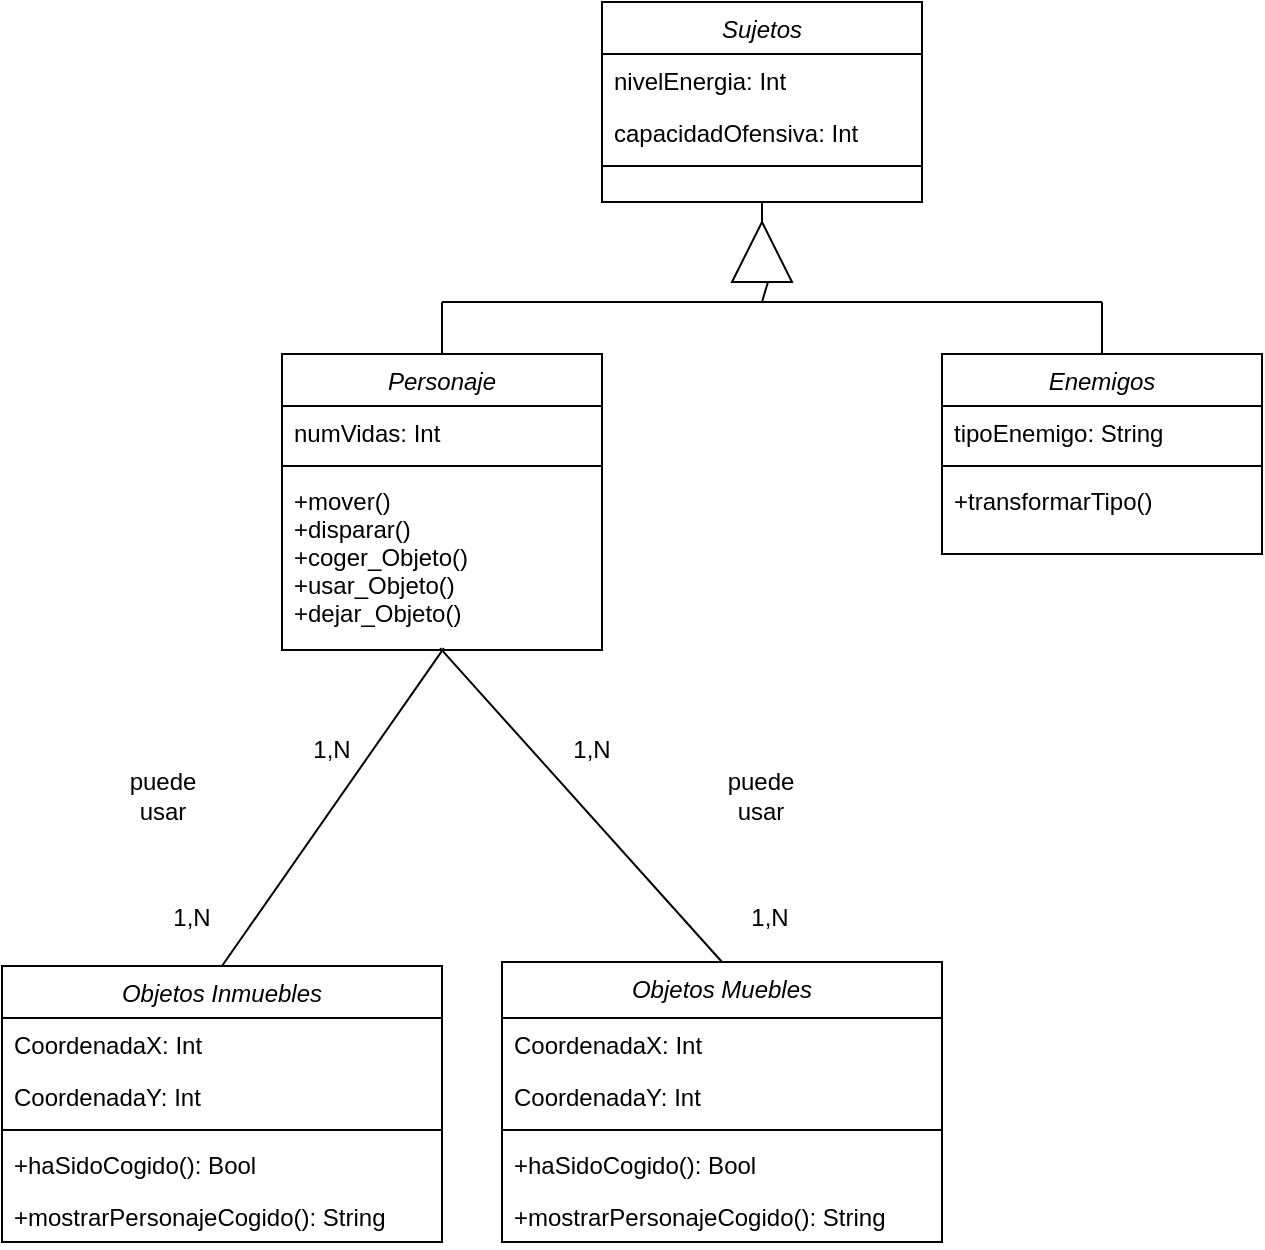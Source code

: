 <mxfile version="24.0.8" type="device">
  <diagram id="C5RBs43oDa-KdzZeNtuy" name="Page-1">
    <mxGraphModel dx="1434" dy="780" grid="1" gridSize="10" guides="1" tooltips="1" connect="1" arrows="1" fold="1" page="1" pageScale="1" pageWidth="827" pageHeight="1169" math="0" shadow="0">
      <root>
        <mxCell id="WIyWlLk6GJQsqaUBKTNV-0" />
        <mxCell id="WIyWlLk6GJQsqaUBKTNV-1" parent="WIyWlLk6GJQsqaUBKTNV-0" />
        <mxCell id="zkfFHV4jXpPFQw0GAbJ--0" value="Personaje" style="swimlane;fontStyle=2;align=center;verticalAlign=top;childLayout=stackLayout;horizontal=1;startSize=26;horizontalStack=0;resizeParent=1;resizeLast=0;collapsible=1;marginBottom=0;rounded=0;shadow=0;strokeWidth=1;" parent="WIyWlLk6GJQsqaUBKTNV-1" vertex="1">
          <mxGeometry x="170" y="266" width="160" height="148" as="geometry">
            <mxRectangle x="230" y="140" width="160" height="26" as="alternateBounds" />
          </mxGeometry>
        </mxCell>
        <mxCell id="zkfFHV4jXpPFQw0GAbJ--2" value="numVidas: Int" style="text;align=left;verticalAlign=top;spacingLeft=4;spacingRight=4;overflow=hidden;rotatable=0;points=[[0,0.5],[1,0.5]];portConstraint=eastwest;rounded=0;shadow=0;html=0;" parent="zkfFHV4jXpPFQw0GAbJ--0" vertex="1">
          <mxGeometry y="26" width="160" height="26" as="geometry" />
        </mxCell>
        <mxCell id="zkfFHV4jXpPFQw0GAbJ--4" value="" style="line;html=1;strokeWidth=1;align=left;verticalAlign=middle;spacingTop=-1;spacingLeft=3;spacingRight=3;rotatable=0;labelPosition=right;points=[];portConstraint=eastwest;" parent="zkfFHV4jXpPFQw0GAbJ--0" vertex="1">
          <mxGeometry y="52" width="160" height="8" as="geometry" />
        </mxCell>
        <mxCell id="zkfFHV4jXpPFQw0GAbJ--5" value="+mover()&#xa;+disparar()&#xa;+coger_Objeto()&#xa;+usar_Objeto()&#xa;+dejar_Objeto()&#xa;" style="text;align=left;verticalAlign=top;spacingLeft=4;spacingRight=4;overflow=hidden;rotatable=0;points=[[0,0.5],[1,0.5]];portConstraint=eastwest;" parent="zkfFHV4jXpPFQw0GAbJ--0" vertex="1">
          <mxGeometry y="60" width="160" height="88" as="geometry" />
        </mxCell>
        <mxCell id="fdnz0NrHF6KVMIKEPqtz-0" value="Enemigos" style="swimlane;fontStyle=2;align=center;verticalAlign=top;childLayout=stackLayout;horizontal=1;startSize=26;horizontalStack=0;resizeParent=1;resizeLast=0;collapsible=1;marginBottom=0;rounded=0;shadow=0;strokeWidth=1;" parent="WIyWlLk6GJQsqaUBKTNV-1" vertex="1">
          <mxGeometry x="500" y="266" width="160" height="100" as="geometry">
            <mxRectangle x="230" y="140" width="160" height="26" as="alternateBounds" />
          </mxGeometry>
        </mxCell>
        <mxCell id="fdnz0NrHF6KVMIKEPqtz-3" value="tipoEnemigo: String" style="text;align=left;verticalAlign=top;spacingLeft=4;spacingRight=4;overflow=hidden;rotatable=0;points=[[0,0.5],[1,0.5]];portConstraint=eastwest;rounded=0;shadow=0;html=0;" parent="fdnz0NrHF6KVMIKEPqtz-0" vertex="1">
          <mxGeometry y="26" width="160" height="26" as="geometry" />
        </mxCell>
        <mxCell id="fdnz0NrHF6KVMIKEPqtz-4" value="" style="line;html=1;strokeWidth=1;align=left;verticalAlign=middle;spacingTop=-1;spacingLeft=3;spacingRight=3;rotatable=0;labelPosition=right;points=[];portConstraint=eastwest;" parent="fdnz0NrHF6KVMIKEPqtz-0" vertex="1">
          <mxGeometry y="52" width="160" height="8" as="geometry" />
        </mxCell>
        <mxCell id="fdnz0NrHF6KVMIKEPqtz-5" value="+transformarTipo()" style="text;align=left;verticalAlign=top;spacingLeft=4;spacingRight=4;overflow=hidden;rotatable=0;points=[[0,0.5],[1,0.5]];portConstraint=eastwest;" parent="fdnz0NrHF6KVMIKEPqtz-0" vertex="1">
          <mxGeometry y="60" width="160" height="26" as="geometry" />
        </mxCell>
        <mxCell id="fdnz0NrHF6KVMIKEPqtz-6" value="Objetos Muebles" style="swimlane;fontStyle=2;align=center;verticalAlign=top;childLayout=stackLayout;horizontal=1;startSize=28;horizontalStack=0;resizeParent=1;resizeLast=0;collapsible=1;marginBottom=0;rounded=0;shadow=0;strokeWidth=1;" parent="WIyWlLk6GJQsqaUBKTNV-1" vertex="1">
          <mxGeometry x="280" y="570" width="220" height="140" as="geometry">
            <mxRectangle x="230" y="140" width="160" height="26" as="alternateBounds" />
          </mxGeometry>
        </mxCell>
        <mxCell id="fdnz0NrHF6KVMIKEPqtz-7" value="CoordenadaX: Int" style="text;align=left;verticalAlign=top;spacingLeft=4;spacingRight=4;overflow=hidden;rotatable=0;points=[[0,0.5],[1,0.5]];portConstraint=eastwest;" parent="fdnz0NrHF6KVMIKEPqtz-6" vertex="1">
          <mxGeometry y="28" width="220" height="26" as="geometry" />
        </mxCell>
        <mxCell id="fdnz0NrHF6KVMIKEPqtz-8" value="CoordenadaY: Int" style="text;align=left;verticalAlign=top;spacingLeft=4;spacingRight=4;overflow=hidden;rotatable=0;points=[[0,0.5],[1,0.5]];portConstraint=eastwest;rounded=0;shadow=0;html=0;" parent="fdnz0NrHF6KVMIKEPqtz-6" vertex="1">
          <mxGeometry y="54" width="220" height="26" as="geometry" />
        </mxCell>
        <mxCell id="fdnz0NrHF6KVMIKEPqtz-10" value="" style="line;html=1;strokeWidth=1;align=left;verticalAlign=middle;spacingTop=-1;spacingLeft=3;spacingRight=3;rotatable=0;labelPosition=right;points=[];portConstraint=eastwest;" parent="fdnz0NrHF6KVMIKEPqtz-6" vertex="1">
          <mxGeometry y="80" width="220" height="8" as="geometry" />
        </mxCell>
        <mxCell id="fdnz0NrHF6KVMIKEPqtz-11" value="+haSidoCogido(): Bool" style="text;align=left;verticalAlign=top;spacingLeft=4;spacingRight=4;overflow=hidden;rotatable=0;points=[[0,0.5],[1,0.5]];portConstraint=eastwest;" parent="fdnz0NrHF6KVMIKEPqtz-6" vertex="1">
          <mxGeometry y="88" width="220" height="26" as="geometry" />
        </mxCell>
        <mxCell id="dsYmY4tR_mQZWejMVW68-0" value="+mostrarPersonajeCogido(): String" style="text;align=left;verticalAlign=top;spacingLeft=4;spacingRight=4;overflow=hidden;rotatable=0;points=[[0,0.5],[1,0.5]];portConstraint=eastwest;" vertex="1" parent="fdnz0NrHF6KVMIKEPqtz-6">
          <mxGeometry y="114" width="220" height="26" as="geometry" />
        </mxCell>
        <mxCell id="fdnz0NrHF6KVMIKEPqtz-12" value="Objetos Inmuebles" style="swimlane;fontStyle=2;align=center;verticalAlign=top;childLayout=stackLayout;horizontal=1;startSize=26;horizontalStack=0;resizeParent=1;resizeLast=0;collapsible=1;marginBottom=0;rounded=0;shadow=0;strokeWidth=1;" parent="WIyWlLk6GJQsqaUBKTNV-1" vertex="1">
          <mxGeometry x="30" y="572" width="220" height="138" as="geometry">
            <mxRectangle x="230" y="140" width="160" height="26" as="alternateBounds" />
          </mxGeometry>
        </mxCell>
        <mxCell id="fdnz0NrHF6KVMIKEPqtz-13" value="CoordenadaX: Int" style="text;align=left;verticalAlign=top;spacingLeft=4;spacingRight=4;overflow=hidden;rotatable=0;points=[[0,0.5],[1,0.5]];portConstraint=eastwest;" parent="fdnz0NrHF6KVMIKEPqtz-12" vertex="1">
          <mxGeometry y="26" width="220" height="26" as="geometry" />
        </mxCell>
        <mxCell id="fdnz0NrHF6KVMIKEPqtz-14" value="CoordenadaY: Int" style="text;align=left;verticalAlign=top;spacingLeft=4;spacingRight=4;overflow=hidden;rotatable=0;points=[[0,0.5],[1,0.5]];portConstraint=eastwest;rounded=0;shadow=0;html=0;" parent="fdnz0NrHF6KVMIKEPqtz-12" vertex="1">
          <mxGeometry y="52" width="220" height="26" as="geometry" />
        </mxCell>
        <mxCell id="fdnz0NrHF6KVMIKEPqtz-16" value="" style="line;html=1;strokeWidth=1;align=left;verticalAlign=middle;spacingTop=-1;spacingLeft=3;spacingRight=3;rotatable=0;labelPosition=right;points=[];portConstraint=eastwest;" parent="fdnz0NrHF6KVMIKEPqtz-12" vertex="1">
          <mxGeometry y="78" width="220" height="8" as="geometry" />
        </mxCell>
        <mxCell id="fdnz0NrHF6KVMIKEPqtz-17" value="+haSidoCogido(): Bool" style="text;align=left;verticalAlign=top;spacingLeft=4;spacingRight=4;overflow=hidden;rotatable=0;points=[[0,0.5],[1,0.5]];portConstraint=eastwest;" parent="fdnz0NrHF6KVMIKEPqtz-12" vertex="1">
          <mxGeometry y="86" width="220" height="26" as="geometry" />
        </mxCell>
        <mxCell id="dsYmY4tR_mQZWejMVW68-1" value="+mostrarPersonajeCogido(): String" style="text;align=left;verticalAlign=top;spacingLeft=4;spacingRight=4;overflow=hidden;rotatable=0;points=[[0,0.5],[1,0.5]];portConstraint=eastwest;" vertex="1" parent="fdnz0NrHF6KVMIKEPqtz-12">
          <mxGeometry y="112" width="220" height="26" as="geometry" />
        </mxCell>
        <mxCell id="fdnz0NrHF6KVMIKEPqtz-18" value="" style="endArrow=none;html=1;rounded=0;exitX=0.5;exitY=0;exitDx=0;exitDy=0;entryX=0.494;entryY=0.989;entryDx=0;entryDy=0;entryPerimeter=0;" parent="WIyWlLk6GJQsqaUBKTNV-1" source="fdnz0NrHF6KVMIKEPqtz-6" target="zkfFHV4jXpPFQw0GAbJ--5" edge="1">
          <mxGeometry width="50" height="50" relative="1" as="geometry">
            <mxPoint x="560" y="430" as="sourcePoint" />
            <mxPoint x="310" y="490" as="targetPoint" />
          </mxGeometry>
        </mxCell>
        <mxCell id="fdnz0NrHF6KVMIKEPqtz-19" value="" style="endArrow=none;html=1;rounded=0;entryX=0.5;entryY=0;entryDx=0;entryDy=0;exitX=0.506;exitY=0.989;exitDx=0;exitDy=0;exitPerimeter=0;" parent="WIyWlLk6GJQsqaUBKTNV-1" source="zkfFHV4jXpPFQw0GAbJ--5" target="fdnz0NrHF6KVMIKEPqtz-12" edge="1">
          <mxGeometry width="50" height="50" relative="1" as="geometry">
            <mxPoint x="560" y="430" as="sourcePoint" />
            <mxPoint x="610" y="380" as="targetPoint" />
          </mxGeometry>
        </mxCell>
        <mxCell id="fdnz0NrHF6KVMIKEPqtz-23" value="1,N" style="text;html=1;align=center;verticalAlign=middle;whiteSpace=wrap;rounded=0;" parent="WIyWlLk6GJQsqaUBKTNV-1" vertex="1">
          <mxGeometry x="180" y="456" width="30" height="16" as="geometry" />
        </mxCell>
        <mxCell id="fdnz0NrHF6KVMIKEPqtz-25" value="1,N" style="text;html=1;align=center;verticalAlign=middle;whiteSpace=wrap;rounded=0;" parent="WIyWlLk6GJQsqaUBKTNV-1" vertex="1">
          <mxGeometry x="399" y="540" width="30" height="16" as="geometry" />
        </mxCell>
        <mxCell id="fdnz0NrHF6KVMIKEPqtz-26" value="1,N" style="text;html=1;align=center;verticalAlign=middle;whiteSpace=wrap;rounded=0;" parent="WIyWlLk6GJQsqaUBKTNV-1" vertex="1">
          <mxGeometry x="310" y="456" width="30" height="16" as="geometry" />
        </mxCell>
        <mxCell id="fdnz0NrHF6KVMIKEPqtz-29" value="1,N" style="text;html=1;align=center;verticalAlign=middle;whiteSpace=wrap;rounded=0;" parent="WIyWlLk6GJQsqaUBKTNV-1" vertex="1">
          <mxGeometry x="110" y="540" width="30" height="16" as="geometry" />
        </mxCell>
        <mxCell id="dsYmY4tR_mQZWejMVW68-7" value="Sujetos" style="swimlane;fontStyle=2;align=center;verticalAlign=top;childLayout=stackLayout;horizontal=1;startSize=26;horizontalStack=0;resizeParent=1;resizeLast=0;collapsible=1;marginBottom=0;rounded=0;shadow=0;strokeWidth=1;" vertex="1" parent="WIyWlLk6GJQsqaUBKTNV-1">
          <mxGeometry x="330" y="90" width="160" height="100" as="geometry">
            <mxRectangle x="230" y="140" width="160" height="26" as="alternateBounds" />
          </mxGeometry>
        </mxCell>
        <mxCell id="dsYmY4tR_mQZWejMVW68-8" value="nivelEnergia: Int" style="text;align=left;verticalAlign=top;spacingLeft=4;spacingRight=4;overflow=hidden;rotatable=0;points=[[0,0.5],[1,0.5]];portConstraint=eastwest;" vertex="1" parent="dsYmY4tR_mQZWejMVW68-7">
          <mxGeometry y="26" width="160" height="26" as="geometry" />
        </mxCell>
        <mxCell id="dsYmY4tR_mQZWejMVW68-9" value="capacidadOfensiva: Int" style="text;align=left;verticalAlign=top;spacingLeft=4;spacingRight=4;overflow=hidden;rotatable=0;points=[[0,0.5],[1,0.5]];portConstraint=eastwest;rounded=0;shadow=0;html=0;" vertex="1" parent="dsYmY4tR_mQZWejMVW68-7">
          <mxGeometry y="52" width="160" height="26" as="geometry" />
        </mxCell>
        <mxCell id="dsYmY4tR_mQZWejMVW68-11" value="" style="line;html=1;strokeWidth=1;align=left;verticalAlign=middle;spacingTop=-1;spacingLeft=3;spacingRight=3;rotatable=0;labelPosition=right;points=[];portConstraint=eastwest;" vertex="1" parent="dsYmY4tR_mQZWejMVW68-7">
          <mxGeometry y="78" width="160" height="8" as="geometry" />
        </mxCell>
        <mxCell id="dsYmY4tR_mQZWejMVW68-13" value="" style="endArrow=none;html=1;rounded=0;exitX=0.5;exitY=0;exitDx=0;exitDy=0;" edge="1" parent="WIyWlLk6GJQsqaUBKTNV-1" source="zkfFHV4jXpPFQw0GAbJ--0">
          <mxGeometry width="50" height="50" relative="1" as="geometry">
            <mxPoint x="550" y="430" as="sourcePoint" />
            <mxPoint x="250" y="240" as="targetPoint" />
          </mxGeometry>
        </mxCell>
        <mxCell id="dsYmY4tR_mQZWejMVW68-14" value="" style="endArrow=none;html=1;rounded=0;entryX=0.5;entryY=0;entryDx=0;entryDy=0;" edge="1" parent="WIyWlLk6GJQsqaUBKTNV-1" target="fdnz0NrHF6KVMIKEPqtz-0">
          <mxGeometry width="50" height="50" relative="1" as="geometry">
            <mxPoint x="580" y="240" as="sourcePoint" />
            <mxPoint x="600" y="380" as="targetPoint" />
          </mxGeometry>
        </mxCell>
        <mxCell id="dsYmY4tR_mQZWejMVW68-15" value="" style="endArrow=none;html=1;rounded=0;" edge="1" parent="WIyWlLk6GJQsqaUBKTNV-1">
          <mxGeometry width="50" height="50" relative="1" as="geometry">
            <mxPoint x="250" y="240" as="sourcePoint" />
            <mxPoint x="580" y="240" as="targetPoint" />
          </mxGeometry>
        </mxCell>
        <mxCell id="dsYmY4tR_mQZWejMVW68-16" value="" style="endArrow=none;html=1;rounded=0;entryX=0.5;entryY=1;entryDx=0;entryDy=0;" edge="1" parent="WIyWlLk6GJQsqaUBKTNV-1" source="dsYmY4tR_mQZWejMVW68-17" target="dsYmY4tR_mQZWejMVW68-7">
          <mxGeometry width="50" height="50" relative="1" as="geometry">
            <mxPoint x="410" y="240" as="sourcePoint" />
            <mxPoint x="600" y="380" as="targetPoint" />
          </mxGeometry>
        </mxCell>
        <mxCell id="dsYmY4tR_mQZWejMVW68-18" value="" style="endArrow=none;html=1;rounded=0;entryX=0.5;entryY=1;entryDx=0;entryDy=0;" edge="1" parent="WIyWlLk6GJQsqaUBKTNV-1" target="dsYmY4tR_mQZWejMVW68-17">
          <mxGeometry width="50" height="50" relative="1" as="geometry">
            <mxPoint x="410" y="240" as="sourcePoint" />
            <mxPoint x="410" y="190" as="targetPoint" />
          </mxGeometry>
        </mxCell>
        <mxCell id="dsYmY4tR_mQZWejMVW68-17" value="" style="triangle;whiteSpace=wrap;html=1;rotation=-90;" vertex="1" parent="WIyWlLk6GJQsqaUBKTNV-1">
          <mxGeometry x="395" y="200" width="30" height="30" as="geometry" />
        </mxCell>
        <mxCell id="dsYmY4tR_mQZWejMVW68-20" value="puede usar" style="text;html=1;align=center;verticalAlign=middle;whiteSpace=wrap;rounded=0;" vertex="1" parent="WIyWlLk6GJQsqaUBKTNV-1">
          <mxGeometry x="380" y="472" width="59" height="30" as="geometry" />
        </mxCell>
        <mxCell id="dsYmY4tR_mQZWejMVW68-21" value="puede usar" style="text;html=1;align=center;verticalAlign=middle;whiteSpace=wrap;rounded=0;" vertex="1" parent="WIyWlLk6GJQsqaUBKTNV-1">
          <mxGeometry x="81" y="472" width="59" height="30" as="geometry" />
        </mxCell>
      </root>
    </mxGraphModel>
  </diagram>
</mxfile>
